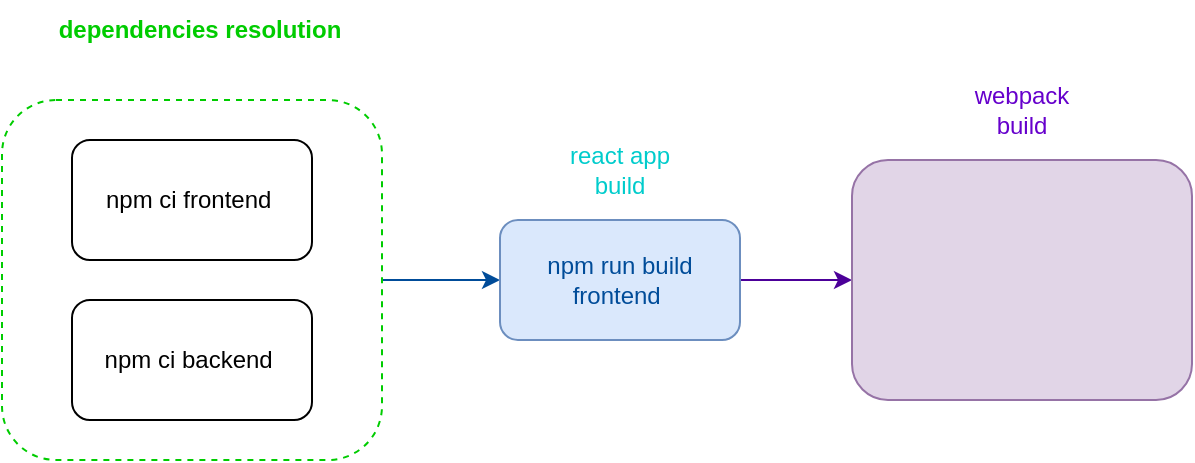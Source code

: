 <mxfile version="17.1.3" type="github">
  <diagram id="0vMwAXOyRod25QS18Oag" name="Page-1">
    <mxGraphModel dx="782" dy="446" grid="1" gridSize="10" guides="1" tooltips="1" connect="1" arrows="1" fold="1" page="1" pageScale="1" pageWidth="827" pageHeight="1169" math="0" shadow="0">
      <root>
        <mxCell id="0" />
        <mxCell id="1" parent="0" />
        <mxCell id="YgUOQPCzT6a9dMAo3o8m-7" style="edgeStyle=orthogonalEdgeStyle;rounded=0;orthogonalLoop=1;jettySize=auto;html=1;entryX=0;entryY=0.5;entryDx=0;entryDy=0;fontColor=#004C99;strokeColor=#004C99;" edge="1" parent="1" source="YgUOQPCzT6a9dMAo3o8m-3" target="YgUOQPCzT6a9dMAo3o8m-5">
          <mxGeometry relative="1" as="geometry" />
        </mxCell>
        <mxCell id="YgUOQPCzT6a9dMAo3o8m-3" value="" style="rounded=1;whiteSpace=wrap;html=1;dashed=1;fillColor=none;strokeColor=#00CC00;" vertex="1" parent="1">
          <mxGeometry x="45" y="60" width="190" height="180" as="geometry" />
        </mxCell>
        <mxCell id="YgUOQPCzT6a9dMAo3o8m-1" value="npm ci frontend&amp;nbsp;" style="rounded=1;whiteSpace=wrap;html=1;" vertex="1" parent="1">
          <mxGeometry x="80" y="80" width="120" height="60" as="geometry" />
        </mxCell>
        <mxCell id="YgUOQPCzT6a9dMAo3o8m-2" value="npm ci backend&amp;nbsp;" style="rounded=1;whiteSpace=wrap;html=1;" vertex="1" parent="1">
          <mxGeometry x="80" y="160" width="120" height="60" as="geometry" />
        </mxCell>
        <mxCell id="YgUOQPCzT6a9dMAo3o8m-4" value="dependencies resolution" style="text;html=1;strokeColor=none;fillColor=none;align=center;verticalAlign=middle;whiteSpace=wrap;rounded=0;dashed=1;fontColor=#00CC00;fontStyle=1" vertex="1" parent="1">
          <mxGeometry x="69.5" y="10" width="147.5" height="30" as="geometry" />
        </mxCell>
        <mxCell id="YgUOQPCzT6a9dMAo3o8m-11" style="edgeStyle=orthogonalEdgeStyle;rounded=0;orthogonalLoop=1;jettySize=auto;html=1;entryX=0;entryY=0.5;entryDx=0;entryDy=0;fontColor=#6600CC;strokeColor=#4C0099;" edge="1" parent="1" source="YgUOQPCzT6a9dMAo3o8m-5" target="YgUOQPCzT6a9dMAo3o8m-9">
          <mxGeometry relative="1" as="geometry" />
        </mxCell>
        <mxCell id="YgUOQPCzT6a9dMAo3o8m-5" value="npm run build frontend&amp;nbsp;" style="rounded=1;whiteSpace=wrap;html=1;fillColor=#dae8fc;strokeColor=#6c8ebf;fontColor=#004C99;" vertex="1" parent="1">
          <mxGeometry x="294" y="120" width="120" height="60" as="geometry" />
        </mxCell>
        <mxCell id="YgUOQPCzT6a9dMAo3o8m-6" value="react app build" style="text;html=1;strokeColor=none;fillColor=none;align=center;verticalAlign=middle;whiteSpace=wrap;rounded=0;dashed=1;fontColor=#00CCCC;" vertex="1" parent="1">
          <mxGeometry x="324" y="80" width="60" height="30" as="geometry" />
        </mxCell>
        <mxCell id="YgUOQPCzT6a9dMAo3o8m-9" value="" style="rounded=1;whiteSpace=wrap;html=1;strokeColor=#9673a6;fillColor=#e1d5e7;" vertex="1" parent="1">
          <mxGeometry x="470" y="90" width="170" height="120" as="geometry" />
        </mxCell>
        <mxCell id="YgUOQPCzT6a9dMAo3o8m-10" value="webpack build" style="text;html=1;strokeColor=none;fillColor=none;align=center;verticalAlign=middle;whiteSpace=wrap;rounded=0;fontColor=#6600CC;" vertex="1" parent="1">
          <mxGeometry x="525" y="50" width="60" height="30" as="geometry" />
        </mxCell>
      </root>
    </mxGraphModel>
  </diagram>
</mxfile>
